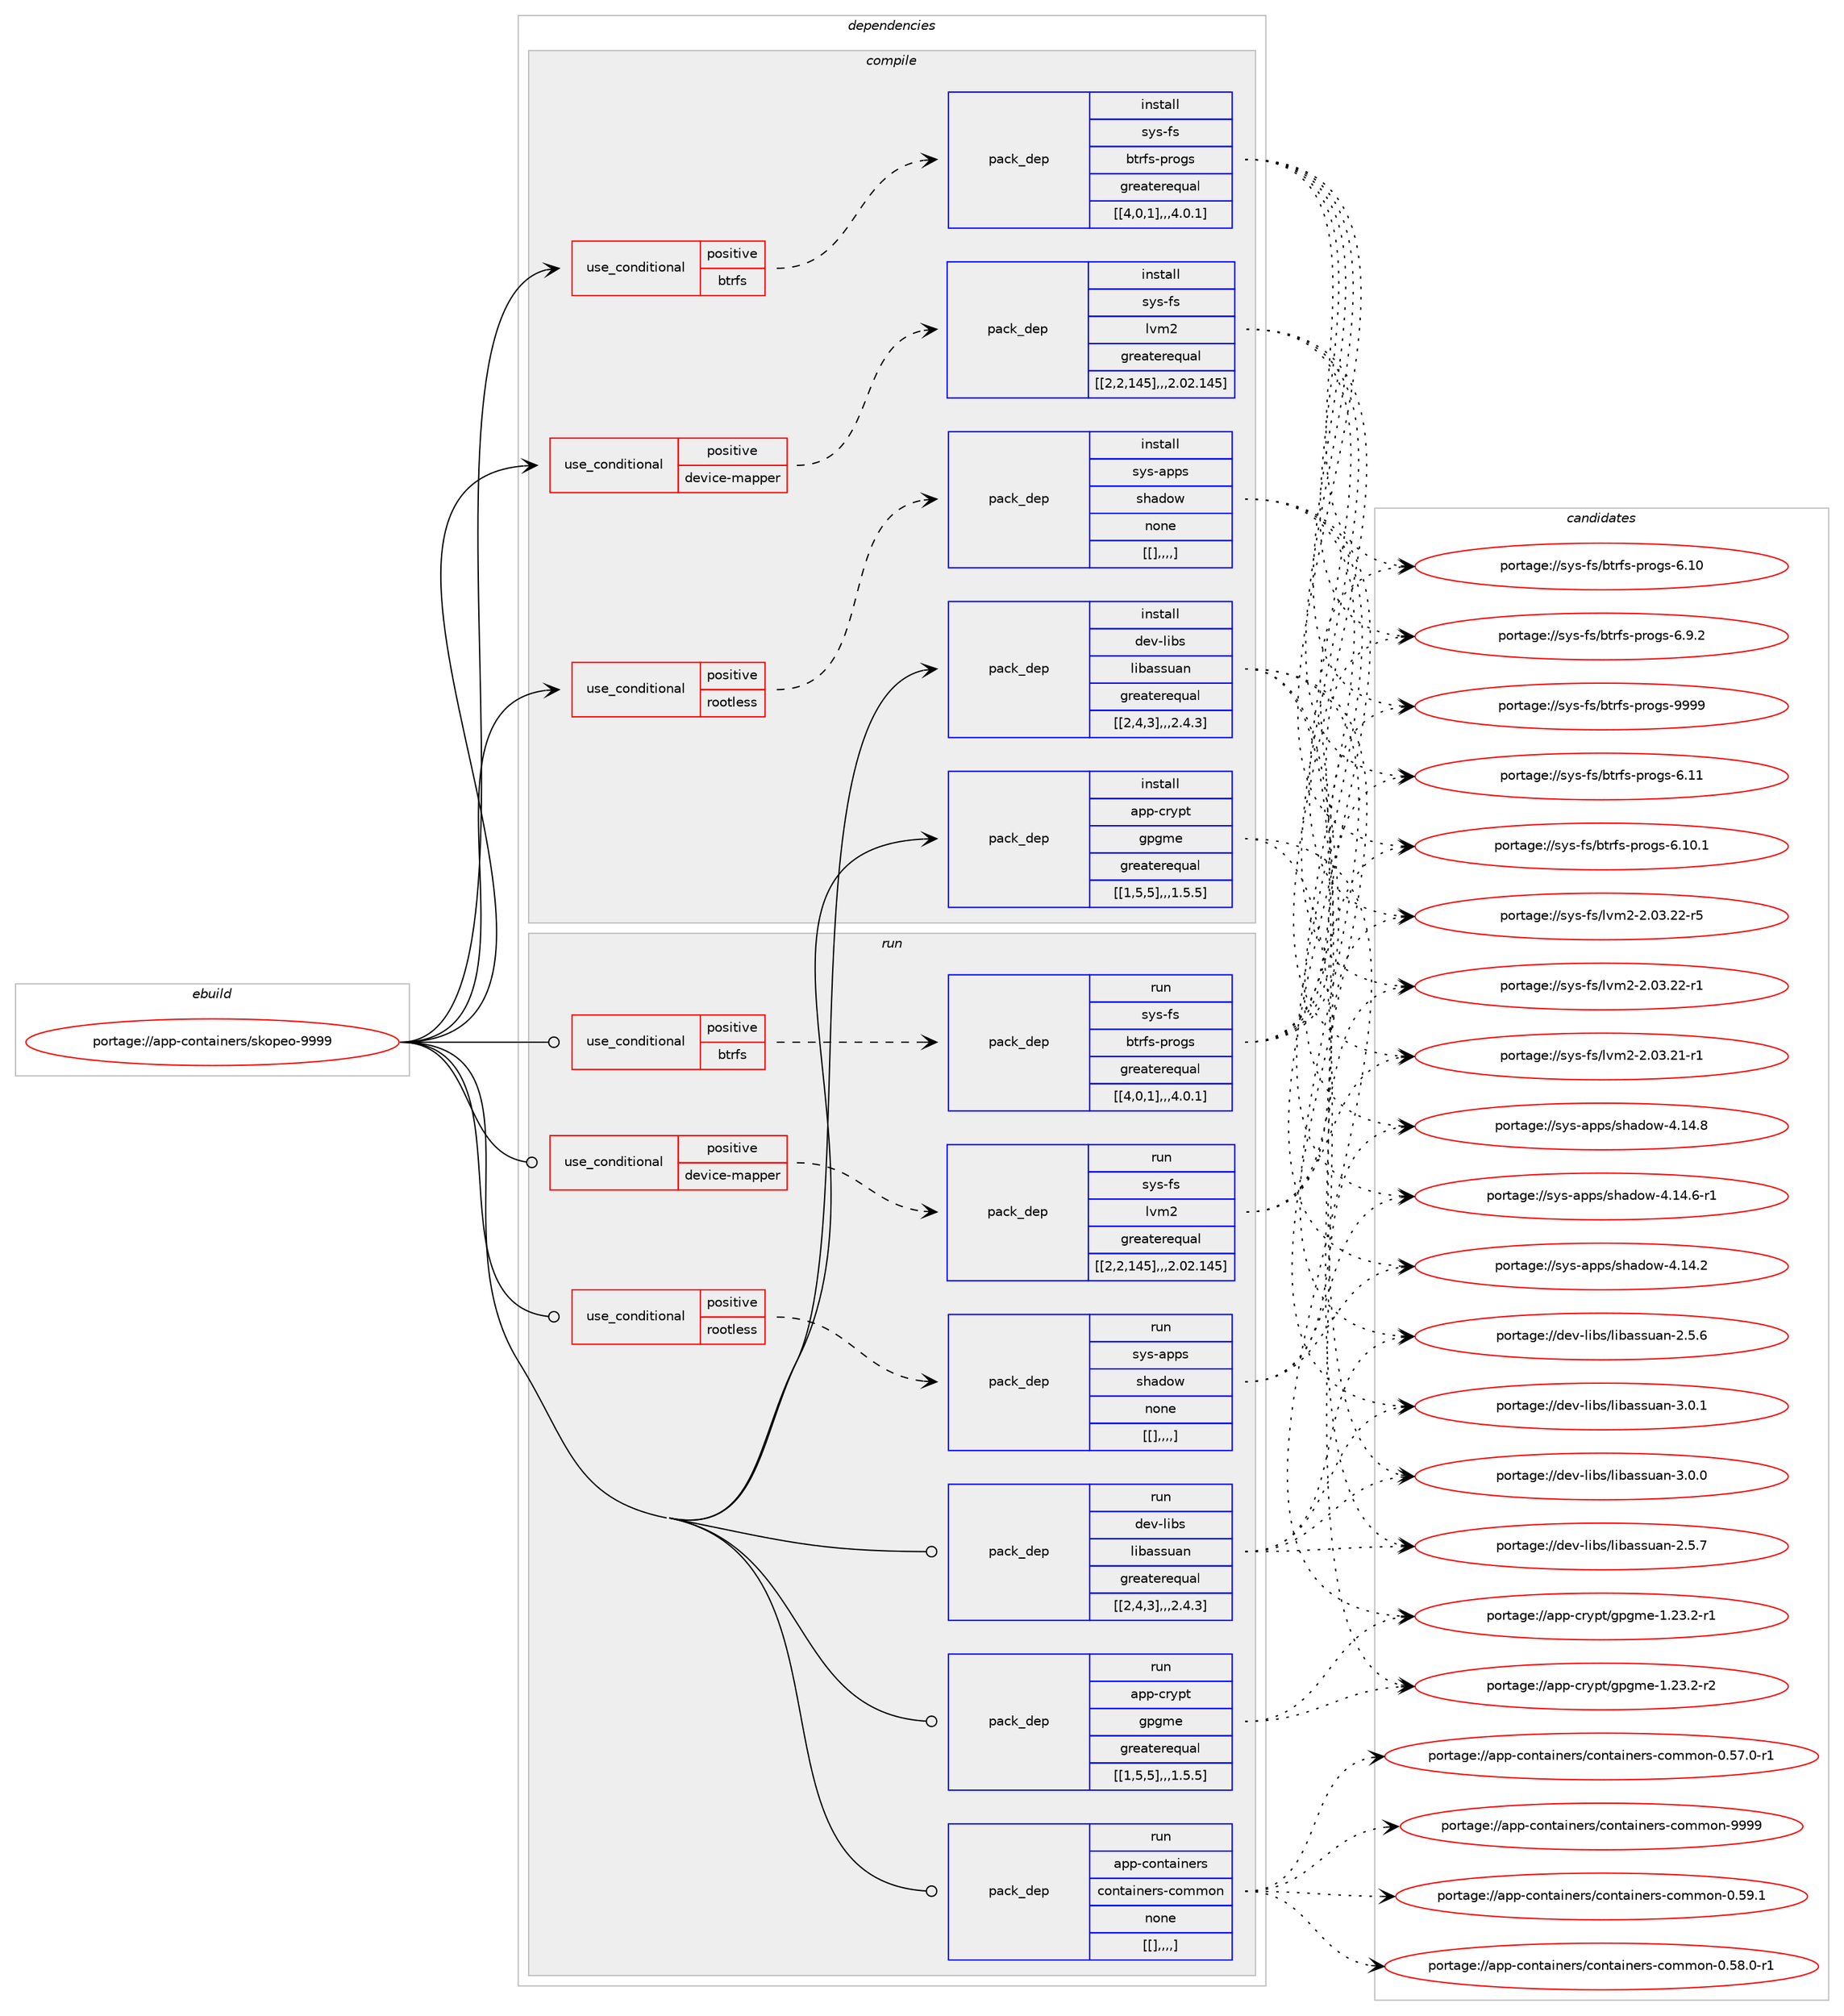digraph prolog {

# *************
# Graph options
# *************

newrank=true;
concentrate=true;
compound=true;
graph [rankdir=LR,fontname=Helvetica,fontsize=10,ranksep=1.5];#, ranksep=2.5, nodesep=0.2];
edge  [arrowhead=vee];
node  [fontname=Helvetica,fontsize=10];

# **********
# The ebuild
# **********

subgraph cluster_leftcol {
color=gray;
label=<<i>ebuild</i>>;
id [label="portage://app-containers/skopeo-9999", color=red, width=4, href="../app-containers/skopeo-9999.svg"];
}

# ****************
# The dependencies
# ****************

subgraph cluster_midcol {
color=gray;
label=<<i>dependencies</i>>;
subgraph cluster_compile {
fillcolor="#eeeeee";
style=filled;
label=<<i>compile</i>>;
subgraph cond3439 {
dependency12514 [label=<<TABLE BORDER="0" CELLBORDER="1" CELLSPACING="0" CELLPADDING="4"><TR><TD ROWSPAN="3" CELLPADDING="10">use_conditional</TD></TR><TR><TD>positive</TD></TR><TR><TD>btrfs</TD></TR></TABLE>>, shape=none, color=red];
subgraph pack9007 {
dependency12515 [label=<<TABLE BORDER="0" CELLBORDER="1" CELLSPACING="0" CELLPADDING="4" WIDTH="220"><TR><TD ROWSPAN="6" CELLPADDING="30">pack_dep</TD></TR><TR><TD WIDTH="110">install</TD></TR><TR><TD>sys-fs</TD></TR><TR><TD>btrfs-progs</TD></TR><TR><TD>greaterequal</TD></TR><TR><TD>[[4,0,1],,,4.0.1]</TD></TR></TABLE>>, shape=none, color=blue];
}
dependency12514:e -> dependency12515:w [weight=20,style="dashed",arrowhead="vee"];
}
id:e -> dependency12514:w [weight=20,style="solid",arrowhead="vee"];
subgraph cond3440 {
dependency12516 [label=<<TABLE BORDER="0" CELLBORDER="1" CELLSPACING="0" CELLPADDING="4"><TR><TD ROWSPAN="3" CELLPADDING="10">use_conditional</TD></TR><TR><TD>positive</TD></TR><TR><TD>device-mapper</TD></TR></TABLE>>, shape=none, color=red];
subgraph pack9008 {
dependency12517 [label=<<TABLE BORDER="0" CELLBORDER="1" CELLSPACING="0" CELLPADDING="4" WIDTH="220"><TR><TD ROWSPAN="6" CELLPADDING="30">pack_dep</TD></TR><TR><TD WIDTH="110">install</TD></TR><TR><TD>sys-fs</TD></TR><TR><TD>lvm2</TD></TR><TR><TD>greaterequal</TD></TR><TR><TD>[[2,2,145],,,2.02.145]</TD></TR></TABLE>>, shape=none, color=blue];
}
dependency12516:e -> dependency12517:w [weight=20,style="dashed",arrowhead="vee"];
}
id:e -> dependency12516:w [weight=20,style="solid",arrowhead="vee"];
subgraph cond3441 {
dependency12518 [label=<<TABLE BORDER="0" CELLBORDER="1" CELLSPACING="0" CELLPADDING="4"><TR><TD ROWSPAN="3" CELLPADDING="10">use_conditional</TD></TR><TR><TD>positive</TD></TR><TR><TD>rootless</TD></TR></TABLE>>, shape=none, color=red];
subgraph pack9009 {
dependency12519 [label=<<TABLE BORDER="0" CELLBORDER="1" CELLSPACING="0" CELLPADDING="4" WIDTH="220"><TR><TD ROWSPAN="6" CELLPADDING="30">pack_dep</TD></TR><TR><TD WIDTH="110">install</TD></TR><TR><TD>sys-apps</TD></TR><TR><TD>shadow</TD></TR><TR><TD>none</TD></TR><TR><TD>[[],,,,]</TD></TR></TABLE>>, shape=none, color=blue];
}
dependency12518:e -> dependency12519:w [weight=20,style="dashed",arrowhead="vee"];
}
id:e -> dependency12518:w [weight=20,style="solid",arrowhead="vee"];
subgraph pack9010 {
dependency12520 [label=<<TABLE BORDER="0" CELLBORDER="1" CELLSPACING="0" CELLPADDING="4" WIDTH="220"><TR><TD ROWSPAN="6" CELLPADDING="30">pack_dep</TD></TR><TR><TD WIDTH="110">install</TD></TR><TR><TD>app-crypt</TD></TR><TR><TD>gpgme</TD></TR><TR><TD>greaterequal</TD></TR><TR><TD>[[1,5,5],,,1.5.5]</TD></TR></TABLE>>, shape=none, color=blue];
}
id:e -> dependency12520:w [weight=20,style="solid",arrowhead="vee"];
subgraph pack9011 {
dependency12521 [label=<<TABLE BORDER="0" CELLBORDER="1" CELLSPACING="0" CELLPADDING="4" WIDTH="220"><TR><TD ROWSPAN="6" CELLPADDING="30">pack_dep</TD></TR><TR><TD WIDTH="110">install</TD></TR><TR><TD>dev-libs</TD></TR><TR><TD>libassuan</TD></TR><TR><TD>greaterequal</TD></TR><TR><TD>[[2,4,3],,,2.4.3]</TD></TR></TABLE>>, shape=none, color=blue];
}
id:e -> dependency12521:w [weight=20,style="solid",arrowhead="vee"];
}
subgraph cluster_compileandrun {
fillcolor="#eeeeee";
style=filled;
label=<<i>compile and run</i>>;
}
subgraph cluster_run {
fillcolor="#eeeeee";
style=filled;
label=<<i>run</i>>;
subgraph cond3442 {
dependency12522 [label=<<TABLE BORDER="0" CELLBORDER="1" CELLSPACING="0" CELLPADDING="4"><TR><TD ROWSPAN="3" CELLPADDING="10">use_conditional</TD></TR><TR><TD>positive</TD></TR><TR><TD>btrfs</TD></TR></TABLE>>, shape=none, color=red];
subgraph pack9012 {
dependency12523 [label=<<TABLE BORDER="0" CELLBORDER="1" CELLSPACING="0" CELLPADDING="4" WIDTH="220"><TR><TD ROWSPAN="6" CELLPADDING="30">pack_dep</TD></TR><TR><TD WIDTH="110">run</TD></TR><TR><TD>sys-fs</TD></TR><TR><TD>btrfs-progs</TD></TR><TR><TD>greaterequal</TD></TR><TR><TD>[[4,0,1],,,4.0.1]</TD></TR></TABLE>>, shape=none, color=blue];
}
dependency12522:e -> dependency12523:w [weight=20,style="dashed",arrowhead="vee"];
}
id:e -> dependency12522:w [weight=20,style="solid",arrowhead="odot"];
subgraph cond3443 {
dependency12524 [label=<<TABLE BORDER="0" CELLBORDER="1" CELLSPACING="0" CELLPADDING="4"><TR><TD ROWSPAN="3" CELLPADDING="10">use_conditional</TD></TR><TR><TD>positive</TD></TR><TR><TD>device-mapper</TD></TR></TABLE>>, shape=none, color=red];
subgraph pack9013 {
dependency12525 [label=<<TABLE BORDER="0" CELLBORDER="1" CELLSPACING="0" CELLPADDING="4" WIDTH="220"><TR><TD ROWSPAN="6" CELLPADDING="30">pack_dep</TD></TR><TR><TD WIDTH="110">run</TD></TR><TR><TD>sys-fs</TD></TR><TR><TD>lvm2</TD></TR><TR><TD>greaterequal</TD></TR><TR><TD>[[2,2,145],,,2.02.145]</TD></TR></TABLE>>, shape=none, color=blue];
}
dependency12524:e -> dependency12525:w [weight=20,style="dashed",arrowhead="vee"];
}
id:e -> dependency12524:w [weight=20,style="solid",arrowhead="odot"];
subgraph cond3444 {
dependency12526 [label=<<TABLE BORDER="0" CELLBORDER="1" CELLSPACING="0" CELLPADDING="4"><TR><TD ROWSPAN="3" CELLPADDING="10">use_conditional</TD></TR><TR><TD>positive</TD></TR><TR><TD>rootless</TD></TR></TABLE>>, shape=none, color=red];
subgraph pack9014 {
dependency12527 [label=<<TABLE BORDER="0" CELLBORDER="1" CELLSPACING="0" CELLPADDING="4" WIDTH="220"><TR><TD ROWSPAN="6" CELLPADDING="30">pack_dep</TD></TR><TR><TD WIDTH="110">run</TD></TR><TR><TD>sys-apps</TD></TR><TR><TD>shadow</TD></TR><TR><TD>none</TD></TR><TR><TD>[[],,,,]</TD></TR></TABLE>>, shape=none, color=blue];
}
dependency12526:e -> dependency12527:w [weight=20,style="dashed",arrowhead="vee"];
}
id:e -> dependency12526:w [weight=20,style="solid",arrowhead="odot"];
subgraph pack9015 {
dependency12528 [label=<<TABLE BORDER="0" CELLBORDER="1" CELLSPACING="0" CELLPADDING="4" WIDTH="220"><TR><TD ROWSPAN="6" CELLPADDING="30">pack_dep</TD></TR><TR><TD WIDTH="110">run</TD></TR><TR><TD>app-containers</TD></TR><TR><TD>containers-common</TD></TR><TR><TD>none</TD></TR><TR><TD>[[],,,,]</TD></TR></TABLE>>, shape=none, color=blue];
}
id:e -> dependency12528:w [weight=20,style="solid",arrowhead="odot"];
subgraph pack9016 {
dependency12529 [label=<<TABLE BORDER="0" CELLBORDER="1" CELLSPACING="0" CELLPADDING="4" WIDTH="220"><TR><TD ROWSPAN="6" CELLPADDING="30">pack_dep</TD></TR><TR><TD WIDTH="110">run</TD></TR><TR><TD>app-crypt</TD></TR><TR><TD>gpgme</TD></TR><TR><TD>greaterequal</TD></TR><TR><TD>[[1,5,5],,,1.5.5]</TD></TR></TABLE>>, shape=none, color=blue];
}
id:e -> dependency12529:w [weight=20,style="solid",arrowhead="odot"];
subgraph pack9017 {
dependency12530 [label=<<TABLE BORDER="0" CELLBORDER="1" CELLSPACING="0" CELLPADDING="4" WIDTH="220"><TR><TD ROWSPAN="6" CELLPADDING="30">pack_dep</TD></TR><TR><TD WIDTH="110">run</TD></TR><TR><TD>dev-libs</TD></TR><TR><TD>libassuan</TD></TR><TR><TD>greaterequal</TD></TR><TR><TD>[[2,4,3],,,2.4.3]</TD></TR></TABLE>>, shape=none, color=blue];
}
id:e -> dependency12530:w [weight=20,style="solid",arrowhead="odot"];
}
}

# **************
# The candidates
# **************

subgraph cluster_choices {
rank=same;
color=gray;
label=<<i>candidates</i>>;

subgraph choice9007 {
color=black;
nodesep=1;
choice115121115451021154798116114102115451121141111031154557575757 [label="portage://sys-fs/btrfs-progs-9999", color=red, width=4,href="../sys-fs/btrfs-progs-9999.svg"];
choice115121115451021154798116114102115451121141111031154554464949 [label="portage://sys-fs/btrfs-progs-6.11", color=red, width=4,href="../sys-fs/btrfs-progs-6.11.svg"];
choice1151211154510211547981161141021154511211411110311545544649484649 [label="portage://sys-fs/btrfs-progs-6.10.1", color=red, width=4,href="../sys-fs/btrfs-progs-6.10.1.svg"];
choice115121115451021154798116114102115451121141111031154554464948 [label="portage://sys-fs/btrfs-progs-6.10", color=red, width=4,href="../sys-fs/btrfs-progs-6.10.svg"];
choice11512111545102115479811611410211545112114111103115455446574650 [label="portage://sys-fs/btrfs-progs-6.9.2", color=red, width=4,href="../sys-fs/btrfs-progs-6.9.2.svg"];
dependency12515:e -> choice115121115451021154798116114102115451121141111031154557575757:w [style=dotted,weight="100"];
dependency12515:e -> choice115121115451021154798116114102115451121141111031154554464949:w [style=dotted,weight="100"];
dependency12515:e -> choice1151211154510211547981161141021154511211411110311545544649484649:w [style=dotted,weight="100"];
dependency12515:e -> choice115121115451021154798116114102115451121141111031154554464948:w [style=dotted,weight="100"];
dependency12515:e -> choice11512111545102115479811611410211545112114111103115455446574650:w [style=dotted,weight="100"];
}
subgraph choice9008 {
color=black;
nodesep=1;
choice11512111545102115471081181095045504648514650504511453 [label="portage://sys-fs/lvm2-2.03.22-r5", color=red, width=4,href="../sys-fs/lvm2-2.03.22-r5.svg"];
choice11512111545102115471081181095045504648514650504511449 [label="portage://sys-fs/lvm2-2.03.22-r1", color=red, width=4,href="../sys-fs/lvm2-2.03.22-r1.svg"];
choice11512111545102115471081181095045504648514650494511449 [label="portage://sys-fs/lvm2-2.03.21-r1", color=red, width=4,href="../sys-fs/lvm2-2.03.21-r1.svg"];
dependency12517:e -> choice11512111545102115471081181095045504648514650504511453:w [style=dotted,weight="100"];
dependency12517:e -> choice11512111545102115471081181095045504648514650504511449:w [style=dotted,weight="100"];
dependency12517:e -> choice11512111545102115471081181095045504648514650494511449:w [style=dotted,weight="100"];
}
subgraph choice9009 {
color=black;
nodesep=1;
choice1151211154597112112115471151049710011111945524649524656 [label="portage://sys-apps/shadow-4.14.8", color=red, width=4,href="../sys-apps/shadow-4.14.8.svg"];
choice11512111545971121121154711510497100111119455246495246544511449 [label="portage://sys-apps/shadow-4.14.6-r1", color=red, width=4,href="../sys-apps/shadow-4.14.6-r1.svg"];
choice1151211154597112112115471151049710011111945524649524650 [label="portage://sys-apps/shadow-4.14.2", color=red, width=4,href="../sys-apps/shadow-4.14.2.svg"];
dependency12519:e -> choice1151211154597112112115471151049710011111945524649524656:w [style=dotted,weight="100"];
dependency12519:e -> choice11512111545971121121154711510497100111119455246495246544511449:w [style=dotted,weight="100"];
dependency12519:e -> choice1151211154597112112115471151049710011111945524649524650:w [style=dotted,weight="100"];
}
subgraph choice9010 {
color=black;
nodesep=1;
choice97112112459911412111211647103112103109101454946505146504511450 [label="portage://app-crypt/gpgme-1.23.2-r2", color=red, width=4,href="../app-crypt/gpgme-1.23.2-r2.svg"];
choice97112112459911412111211647103112103109101454946505146504511449 [label="portage://app-crypt/gpgme-1.23.2-r1", color=red, width=4,href="../app-crypt/gpgme-1.23.2-r1.svg"];
dependency12520:e -> choice97112112459911412111211647103112103109101454946505146504511450:w [style=dotted,weight="100"];
dependency12520:e -> choice97112112459911412111211647103112103109101454946505146504511449:w [style=dotted,weight="100"];
}
subgraph choice9011 {
color=black;
nodesep=1;
choice100101118451081059811547108105989711511511797110455146484649 [label="portage://dev-libs/libassuan-3.0.1", color=red, width=4,href="../dev-libs/libassuan-3.0.1.svg"];
choice100101118451081059811547108105989711511511797110455146484648 [label="portage://dev-libs/libassuan-3.0.0", color=red, width=4,href="../dev-libs/libassuan-3.0.0.svg"];
choice100101118451081059811547108105989711511511797110455046534655 [label="portage://dev-libs/libassuan-2.5.7", color=red, width=4,href="../dev-libs/libassuan-2.5.7.svg"];
choice100101118451081059811547108105989711511511797110455046534654 [label="portage://dev-libs/libassuan-2.5.6", color=red, width=4,href="../dev-libs/libassuan-2.5.6.svg"];
dependency12521:e -> choice100101118451081059811547108105989711511511797110455146484649:w [style=dotted,weight="100"];
dependency12521:e -> choice100101118451081059811547108105989711511511797110455146484648:w [style=dotted,weight="100"];
dependency12521:e -> choice100101118451081059811547108105989711511511797110455046534655:w [style=dotted,weight="100"];
dependency12521:e -> choice100101118451081059811547108105989711511511797110455046534654:w [style=dotted,weight="100"];
}
subgraph choice9012 {
color=black;
nodesep=1;
choice115121115451021154798116114102115451121141111031154557575757 [label="portage://sys-fs/btrfs-progs-9999", color=red, width=4,href="../sys-fs/btrfs-progs-9999.svg"];
choice115121115451021154798116114102115451121141111031154554464949 [label="portage://sys-fs/btrfs-progs-6.11", color=red, width=4,href="../sys-fs/btrfs-progs-6.11.svg"];
choice1151211154510211547981161141021154511211411110311545544649484649 [label="portage://sys-fs/btrfs-progs-6.10.1", color=red, width=4,href="../sys-fs/btrfs-progs-6.10.1.svg"];
choice115121115451021154798116114102115451121141111031154554464948 [label="portage://sys-fs/btrfs-progs-6.10", color=red, width=4,href="../sys-fs/btrfs-progs-6.10.svg"];
choice11512111545102115479811611410211545112114111103115455446574650 [label="portage://sys-fs/btrfs-progs-6.9.2", color=red, width=4,href="../sys-fs/btrfs-progs-6.9.2.svg"];
dependency12523:e -> choice115121115451021154798116114102115451121141111031154557575757:w [style=dotted,weight="100"];
dependency12523:e -> choice115121115451021154798116114102115451121141111031154554464949:w [style=dotted,weight="100"];
dependency12523:e -> choice1151211154510211547981161141021154511211411110311545544649484649:w [style=dotted,weight="100"];
dependency12523:e -> choice115121115451021154798116114102115451121141111031154554464948:w [style=dotted,weight="100"];
dependency12523:e -> choice11512111545102115479811611410211545112114111103115455446574650:w [style=dotted,weight="100"];
}
subgraph choice9013 {
color=black;
nodesep=1;
choice11512111545102115471081181095045504648514650504511453 [label="portage://sys-fs/lvm2-2.03.22-r5", color=red, width=4,href="../sys-fs/lvm2-2.03.22-r5.svg"];
choice11512111545102115471081181095045504648514650504511449 [label="portage://sys-fs/lvm2-2.03.22-r1", color=red, width=4,href="../sys-fs/lvm2-2.03.22-r1.svg"];
choice11512111545102115471081181095045504648514650494511449 [label="portage://sys-fs/lvm2-2.03.21-r1", color=red, width=4,href="../sys-fs/lvm2-2.03.21-r1.svg"];
dependency12525:e -> choice11512111545102115471081181095045504648514650504511453:w [style=dotted,weight="100"];
dependency12525:e -> choice11512111545102115471081181095045504648514650504511449:w [style=dotted,weight="100"];
dependency12525:e -> choice11512111545102115471081181095045504648514650494511449:w [style=dotted,weight="100"];
}
subgraph choice9014 {
color=black;
nodesep=1;
choice1151211154597112112115471151049710011111945524649524656 [label="portage://sys-apps/shadow-4.14.8", color=red, width=4,href="../sys-apps/shadow-4.14.8.svg"];
choice11512111545971121121154711510497100111119455246495246544511449 [label="portage://sys-apps/shadow-4.14.6-r1", color=red, width=4,href="../sys-apps/shadow-4.14.6-r1.svg"];
choice1151211154597112112115471151049710011111945524649524650 [label="portage://sys-apps/shadow-4.14.2", color=red, width=4,href="../sys-apps/shadow-4.14.2.svg"];
dependency12527:e -> choice1151211154597112112115471151049710011111945524649524656:w [style=dotted,weight="100"];
dependency12527:e -> choice11512111545971121121154711510497100111119455246495246544511449:w [style=dotted,weight="100"];
dependency12527:e -> choice1151211154597112112115471151049710011111945524649524650:w [style=dotted,weight="100"];
}
subgraph choice9015 {
color=black;
nodesep=1;
choice9711211245991111101169710511010111411547991111101169710511010111411545991111091091111104557575757 [label="portage://app-containers/containers-common-9999", color=red, width=4,href="../app-containers/containers-common-9999.svg"];
choice97112112459911111011697105110101114115479911111011697105110101114115459911110910911111045484653574649 [label="portage://app-containers/containers-common-0.59.1", color=red, width=4,href="../app-containers/containers-common-0.59.1.svg"];
choice971121124599111110116971051101011141154799111110116971051101011141154599111109109111110454846535646484511449 [label="portage://app-containers/containers-common-0.58.0-r1", color=red, width=4,href="../app-containers/containers-common-0.58.0-r1.svg"];
choice971121124599111110116971051101011141154799111110116971051101011141154599111109109111110454846535546484511449 [label="portage://app-containers/containers-common-0.57.0-r1", color=red, width=4,href="../app-containers/containers-common-0.57.0-r1.svg"];
dependency12528:e -> choice9711211245991111101169710511010111411547991111101169710511010111411545991111091091111104557575757:w [style=dotted,weight="100"];
dependency12528:e -> choice97112112459911111011697105110101114115479911111011697105110101114115459911110910911111045484653574649:w [style=dotted,weight="100"];
dependency12528:e -> choice971121124599111110116971051101011141154799111110116971051101011141154599111109109111110454846535646484511449:w [style=dotted,weight="100"];
dependency12528:e -> choice971121124599111110116971051101011141154799111110116971051101011141154599111109109111110454846535546484511449:w [style=dotted,weight="100"];
}
subgraph choice9016 {
color=black;
nodesep=1;
choice97112112459911412111211647103112103109101454946505146504511450 [label="portage://app-crypt/gpgme-1.23.2-r2", color=red, width=4,href="../app-crypt/gpgme-1.23.2-r2.svg"];
choice97112112459911412111211647103112103109101454946505146504511449 [label="portage://app-crypt/gpgme-1.23.2-r1", color=red, width=4,href="../app-crypt/gpgme-1.23.2-r1.svg"];
dependency12529:e -> choice97112112459911412111211647103112103109101454946505146504511450:w [style=dotted,weight="100"];
dependency12529:e -> choice97112112459911412111211647103112103109101454946505146504511449:w [style=dotted,weight="100"];
}
subgraph choice9017 {
color=black;
nodesep=1;
choice100101118451081059811547108105989711511511797110455146484649 [label="portage://dev-libs/libassuan-3.0.1", color=red, width=4,href="../dev-libs/libassuan-3.0.1.svg"];
choice100101118451081059811547108105989711511511797110455146484648 [label="portage://dev-libs/libassuan-3.0.0", color=red, width=4,href="../dev-libs/libassuan-3.0.0.svg"];
choice100101118451081059811547108105989711511511797110455046534655 [label="portage://dev-libs/libassuan-2.5.7", color=red, width=4,href="../dev-libs/libassuan-2.5.7.svg"];
choice100101118451081059811547108105989711511511797110455046534654 [label="portage://dev-libs/libassuan-2.5.6", color=red, width=4,href="../dev-libs/libassuan-2.5.6.svg"];
dependency12530:e -> choice100101118451081059811547108105989711511511797110455146484649:w [style=dotted,weight="100"];
dependency12530:e -> choice100101118451081059811547108105989711511511797110455146484648:w [style=dotted,weight="100"];
dependency12530:e -> choice100101118451081059811547108105989711511511797110455046534655:w [style=dotted,weight="100"];
dependency12530:e -> choice100101118451081059811547108105989711511511797110455046534654:w [style=dotted,weight="100"];
}
}

}
